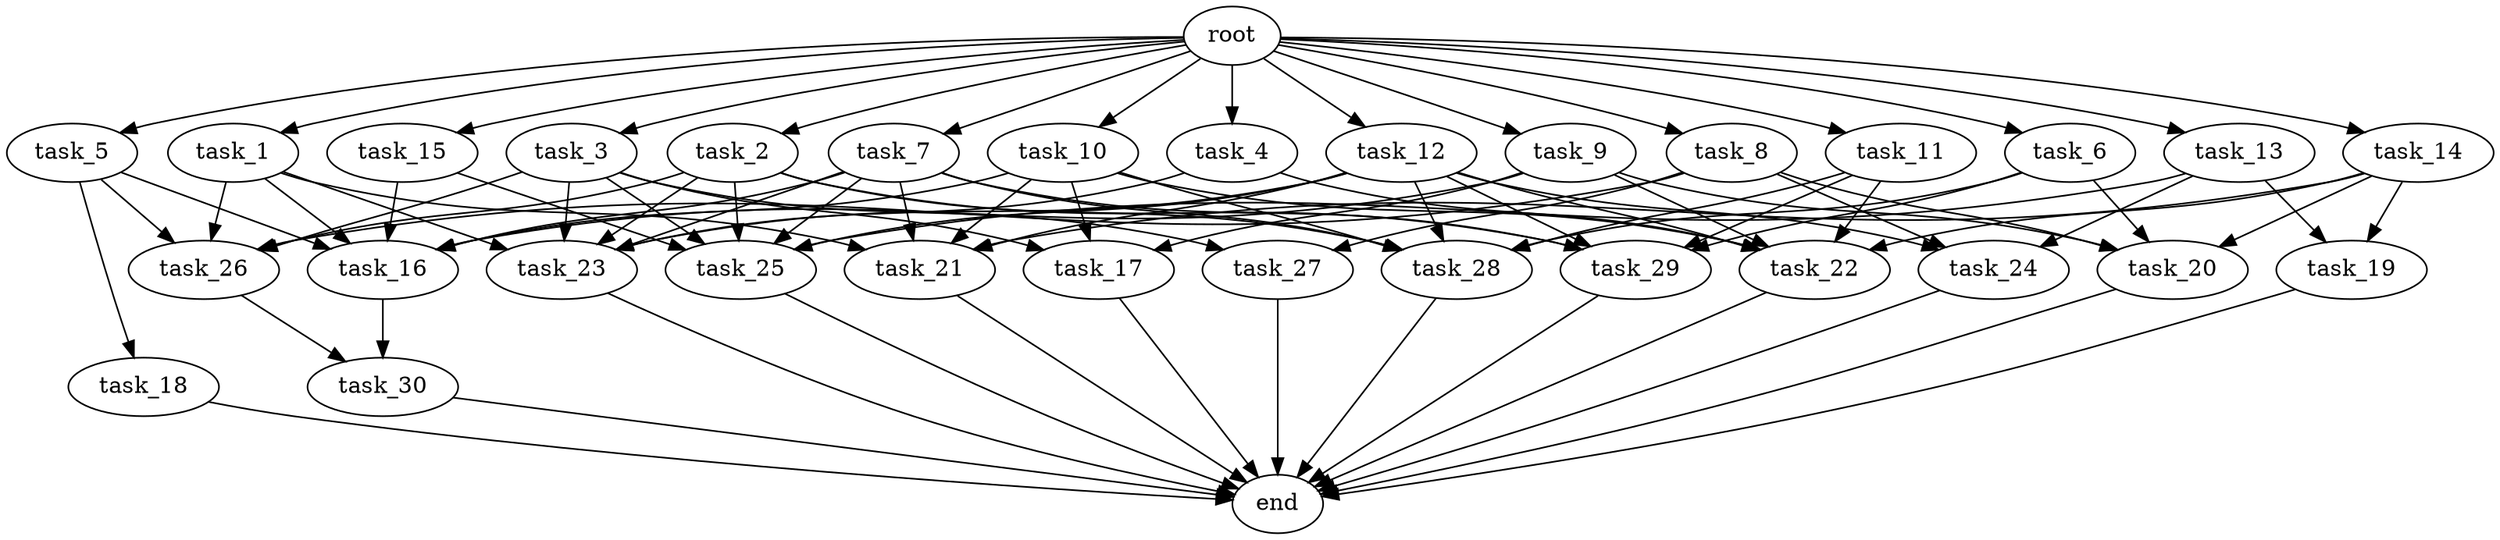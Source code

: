 digraph G {
  root [size="0.000000e+00"];
  task_1 [size="7.137060e+09"];
  task_2 [size="5.223926e+09"];
  task_3 [size="4.209458e+07"];
  task_4 [size="9.323441e+09"];
  task_5 [size="6.870836e+09"];
  task_6 [size="5.943282e+09"];
  task_7 [size="8.716718e+08"];
  task_8 [size="4.669292e+09"];
  task_9 [size="4.623516e+08"];
  task_10 [size="5.206257e+09"];
  task_11 [size="6.590184e+09"];
  task_12 [size="3.125496e+09"];
  task_13 [size="5.776021e+09"];
  task_14 [size="3.122117e+09"];
  task_15 [size="8.921464e+09"];
  task_16 [size="3.209483e+09"];
  task_17 [size="1.926264e+09"];
  task_18 [size="2.767219e+09"];
  task_19 [size="3.192179e+09"];
  task_20 [size="4.411715e+09"];
  task_21 [size="1.177391e+09"];
  task_22 [size="1.494058e+09"];
  task_23 [size="2.737095e+09"];
  task_24 [size="1.535519e+08"];
  task_25 [size="6.229827e+09"];
  task_26 [size="5.141093e+09"];
  task_27 [size="2.066567e+09"];
  task_28 [size="3.503831e+09"];
  task_29 [size="3.185531e+09"];
  task_30 [size="1.416427e+09"];
  end [size="0.000000e+00"];

  root -> task_1 [size="1.000000e-12"];
  root -> task_2 [size="1.000000e-12"];
  root -> task_3 [size="1.000000e-12"];
  root -> task_4 [size="1.000000e-12"];
  root -> task_5 [size="1.000000e-12"];
  root -> task_6 [size="1.000000e-12"];
  root -> task_7 [size="1.000000e-12"];
  root -> task_8 [size="1.000000e-12"];
  root -> task_9 [size="1.000000e-12"];
  root -> task_10 [size="1.000000e-12"];
  root -> task_11 [size="1.000000e-12"];
  root -> task_12 [size="1.000000e-12"];
  root -> task_13 [size="1.000000e-12"];
  root -> task_14 [size="1.000000e-12"];
  root -> task_15 [size="1.000000e-12"];
  task_1 -> task_16 [size="5.349138e+07"];
  task_1 -> task_21 [size="2.354781e+07"];
  task_1 -> task_23 [size="4.561825e+07"];
  task_1 -> task_26 [size="1.028219e+08"];
  task_2 -> task_23 [size="4.561825e+07"];
  task_2 -> task_25 [size="1.038304e+08"];
  task_2 -> task_26 [size="1.028219e+08"];
  task_2 -> task_28 [size="5.839718e+07"];
  task_2 -> task_29 [size="6.371061e+07"];
  task_3 -> task_17 [size="6.420880e+07"];
  task_3 -> task_23 [size="4.561825e+07"];
  task_3 -> task_25 [size="1.038304e+08"];
  task_3 -> task_26 [size="1.028219e+08"];
  task_3 -> task_27 [size="1.033284e+08"];
  task_4 -> task_22 [size="2.490097e+07"];
  task_4 -> task_23 [size="4.561825e+07"];
  task_5 -> task_16 [size="5.349138e+07"];
  task_5 -> task_18 [size="2.767219e+08"];
  task_5 -> task_26 [size="1.028219e+08"];
  task_6 -> task_20 [size="1.102929e+08"];
  task_6 -> task_28 [size="5.839718e+07"];
  task_6 -> task_29 [size="6.371061e+07"];
  task_7 -> task_16 [size="5.349138e+07"];
  task_7 -> task_21 [size="2.354781e+07"];
  task_7 -> task_23 [size="4.561825e+07"];
  task_7 -> task_25 [size="1.038304e+08"];
  task_7 -> task_28 [size="5.839718e+07"];
  task_7 -> task_29 [size="6.371061e+07"];
  task_8 -> task_20 [size="1.102929e+08"];
  task_8 -> task_24 [size="5.118397e+06"];
  task_8 -> task_26 [size="1.028219e+08"];
  task_8 -> task_27 [size="1.033284e+08"];
  task_9 -> task_16 [size="5.349138e+07"];
  task_9 -> task_17 [size="6.420880e+07"];
  task_9 -> task_20 [size="1.102929e+08"];
  task_9 -> task_22 [size="2.490097e+07"];
  task_10 -> task_16 [size="5.349138e+07"];
  task_10 -> task_17 [size="6.420880e+07"];
  task_10 -> task_21 [size="2.354781e+07"];
  task_10 -> task_22 [size="2.490097e+07"];
  task_10 -> task_28 [size="5.839718e+07"];
  task_11 -> task_22 [size="2.490097e+07"];
  task_11 -> task_28 [size="5.839718e+07"];
  task_11 -> task_29 [size="6.371061e+07"];
  task_12 -> task_21 [size="2.354781e+07"];
  task_12 -> task_22 [size="2.490097e+07"];
  task_12 -> task_23 [size="4.561825e+07"];
  task_12 -> task_24 [size="5.118397e+06"];
  task_12 -> task_25 [size="1.038304e+08"];
  task_12 -> task_28 [size="5.839718e+07"];
  task_12 -> task_29 [size="6.371061e+07"];
  task_13 -> task_19 [size="1.596089e+08"];
  task_13 -> task_24 [size="5.118397e+06"];
  task_13 -> task_25 [size="1.038304e+08"];
  task_14 -> task_19 [size="1.596089e+08"];
  task_14 -> task_20 [size="1.102929e+08"];
  task_14 -> task_21 [size="2.354781e+07"];
  task_14 -> task_22 [size="2.490097e+07"];
  task_15 -> task_16 [size="5.349138e+07"];
  task_15 -> task_25 [size="1.038304e+08"];
  task_16 -> task_30 [size="7.082134e+07"];
  task_17 -> end [size="1.000000e-12"];
  task_18 -> end [size="1.000000e-12"];
  task_19 -> end [size="1.000000e-12"];
  task_20 -> end [size="1.000000e-12"];
  task_21 -> end [size="1.000000e-12"];
  task_22 -> end [size="1.000000e-12"];
  task_23 -> end [size="1.000000e-12"];
  task_24 -> end [size="1.000000e-12"];
  task_25 -> end [size="1.000000e-12"];
  task_26 -> task_30 [size="7.082134e+07"];
  task_27 -> end [size="1.000000e-12"];
  task_28 -> end [size="1.000000e-12"];
  task_29 -> end [size="1.000000e-12"];
  task_30 -> end [size="1.000000e-12"];
}
